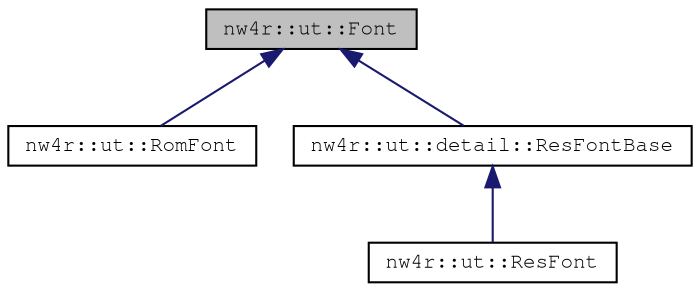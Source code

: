 digraph "nw4r::ut::Font"
{
 // LATEX_PDF_SIZE
  edge [fontname="FreeMono",fontsize="10",labelfontname="FreeMono",labelfontsize="10"];
  node [fontname="FreeMono",fontsize="10",shape=record];
  Node1 [label="nw4r::ut::Font",height=0.2,width=0.4,color="black", fillcolor="grey75", style="filled", fontcolor="black",tooltip=" "];
  Node1 -> Node2 [dir="back",color="midnightblue",fontsize="10",style="solid",fontname="FreeMono"];
  Node2 [label="nw4r::ut::RomFont",height=0.2,width=0.4,color="black", fillcolor="white", style="filled",URL="$structnw4r_1_1ut_1_1_rom_font.html",tooltip=" "];
  Node1 -> Node3 [dir="back",color="midnightblue",fontsize="10",style="solid",fontname="FreeMono"];
  Node3 [label="nw4r::ut::detail::ResFontBase",height=0.2,width=0.4,color="black", fillcolor="white", style="filled",URL="$structnw4r_1_1ut_1_1detail_1_1_res_font_base.html",tooltip=" "];
  Node3 -> Node4 [dir="back",color="midnightblue",fontsize="10",style="solid",fontname="FreeMono"];
  Node4 [label="nw4r::ut::ResFont",height=0.2,width=0.4,color="black", fillcolor="white", style="filled",URL="$structnw4r_1_1ut_1_1_res_font.html",tooltip=" "];
}
